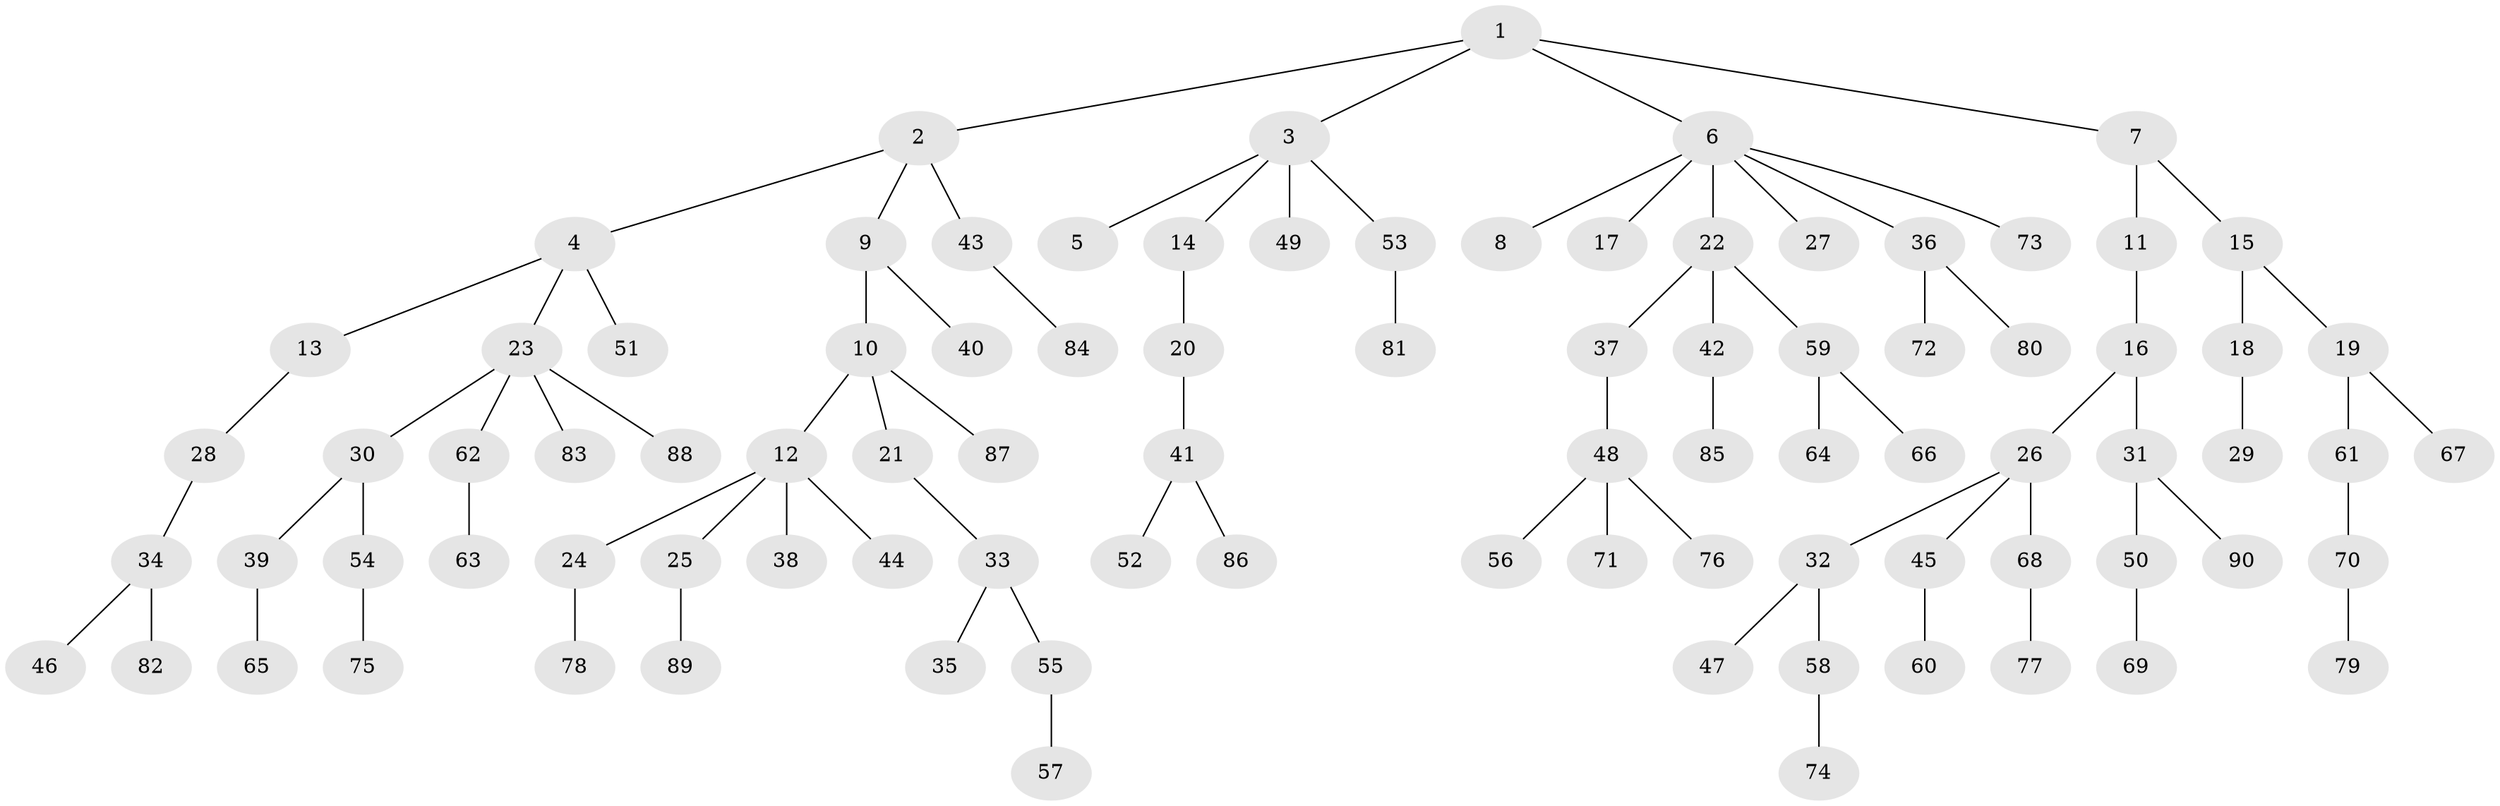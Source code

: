 // coarse degree distribution, {7: 0.016666666666666666, 4: 0.1, 3: 0.08333333333333333, 1: 0.5666666666666667, 6: 0.016666666666666666, 2: 0.18333333333333332, 5: 0.03333333333333333}
// Generated by graph-tools (version 1.1) at 2025/42/03/06/25 10:42:04]
// undirected, 90 vertices, 89 edges
graph export_dot {
graph [start="1"]
  node [color=gray90,style=filled];
  1;
  2;
  3;
  4;
  5;
  6;
  7;
  8;
  9;
  10;
  11;
  12;
  13;
  14;
  15;
  16;
  17;
  18;
  19;
  20;
  21;
  22;
  23;
  24;
  25;
  26;
  27;
  28;
  29;
  30;
  31;
  32;
  33;
  34;
  35;
  36;
  37;
  38;
  39;
  40;
  41;
  42;
  43;
  44;
  45;
  46;
  47;
  48;
  49;
  50;
  51;
  52;
  53;
  54;
  55;
  56;
  57;
  58;
  59;
  60;
  61;
  62;
  63;
  64;
  65;
  66;
  67;
  68;
  69;
  70;
  71;
  72;
  73;
  74;
  75;
  76;
  77;
  78;
  79;
  80;
  81;
  82;
  83;
  84;
  85;
  86;
  87;
  88;
  89;
  90;
  1 -- 2;
  1 -- 3;
  1 -- 6;
  1 -- 7;
  2 -- 4;
  2 -- 9;
  2 -- 43;
  3 -- 5;
  3 -- 14;
  3 -- 49;
  3 -- 53;
  4 -- 13;
  4 -- 23;
  4 -- 51;
  6 -- 8;
  6 -- 17;
  6 -- 22;
  6 -- 27;
  6 -- 36;
  6 -- 73;
  7 -- 11;
  7 -- 15;
  9 -- 10;
  9 -- 40;
  10 -- 12;
  10 -- 21;
  10 -- 87;
  11 -- 16;
  12 -- 24;
  12 -- 25;
  12 -- 38;
  12 -- 44;
  13 -- 28;
  14 -- 20;
  15 -- 18;
  15 -- 19;
  16 -- 26;
  16 -- 31;
  18 -- 29;
  19 -- 61;
  19 -- 67;
  20 -- 41;
  21 -- 33;
  22 -- 37;
  22 -- 42;
  22 -- 59;
  23 -- 30;
  23 -- 62;
  23 -- 83;
  23 -- 88;
  24 -- 78;
  25 -- 89;
  26 -- 32;
  26 -- 45;
  26 -- 68;
  28 -- 34;
  30 -- 39;
  30 -- 54;
  31 -- 50;
  31 -- 90;
  32 -- 47;
  32 -- 58;
  33 -- 35;
  33 -- 55;
  34 -- 46;
  34 -- 82;
  36 -- 72;
  36 -- 80;
  37 -- 48;
  39 -- 65;
  41 -- 52;
  41 -- 86;
  42 -- 85;
  43 -- 84;
  45 -- 60;
  48 -- 56;
  48 -- 71;
  48 -- 76;
  50 -- 69;
  53 -- 81;
  54 -- 75;
  55 -- 57;
  58 -- 74;
  59 -- 64;
  59 -- 66;
  61 -- 70;
  62 -- 63;
  68 -- 77;
  70 -- 79;
}
